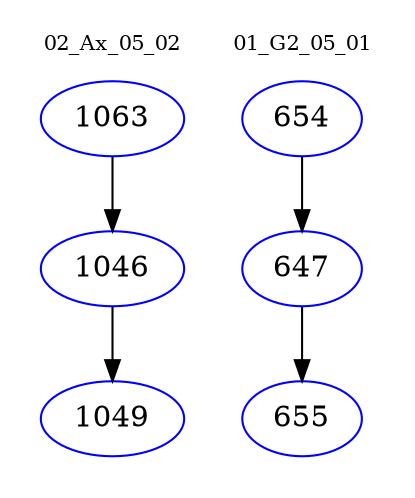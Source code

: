 digraph{
subgraph cluster_0 {
color = white
label = "02_Ax_05_02";
fontsize=10;
T0_1063 [label="1063", color="blue"]
T0_1063 -> T0_1046 [color="black"]
T0_1046 [label="1046", color="blue"]
T0_1046 -> T0_1049 [color="black"]
T0_1049 [label="1049", color="blue"]
}
subgraph cluster_1 {
color = white
label = "01_G2_05_01";
fontsize=10;
T1_654 [label="654", color="blue"]
T1_654 -> T1_647 [color="black"]
T1_647 [label="647", color="blue"]
T1_647 -> T1_655 [color="black"]
T1_655 [label="655", color="blue"]
}
}
